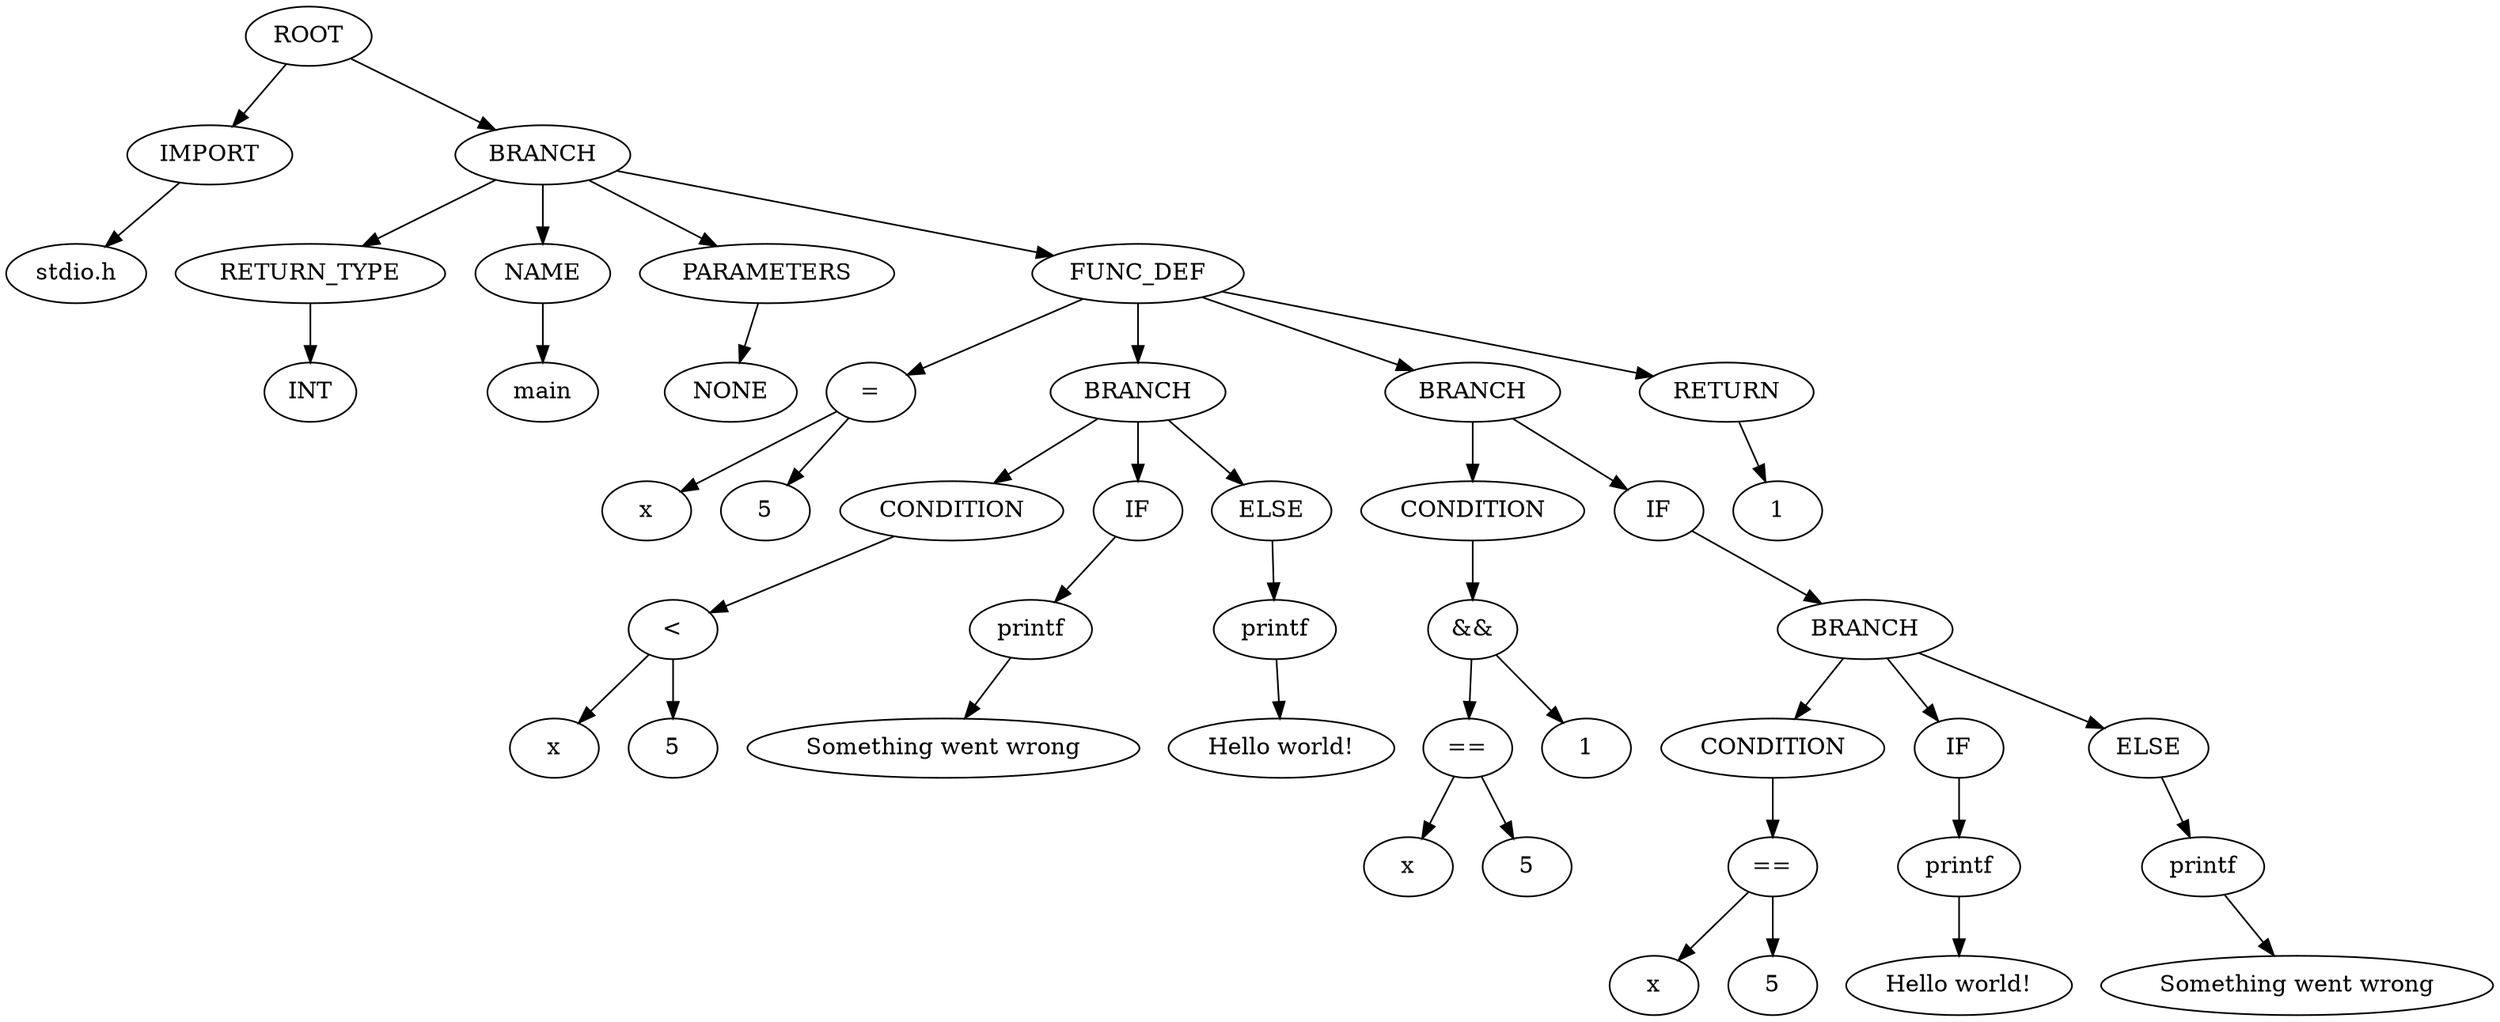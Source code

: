 strict digraph G{
l11[label = "IMPORT"]
l111[label = "BRANCH"]
"ROOT"->"l11"
l11131[label = "stdio.h"]
"l11"->l11131
"ROOT"->"l111"
l111331[label = "RETURN_TYPE"]
l1113311[label = "NAME"]
l11133111[label = "PARAMETERS"]
l111331111[label = "FUNC_DEF"]
"l111"->"l111331"
l11133111131[label = "INT"]
"l111331"->l11133111131
"l111"->"l1113311"
l111331111331[label = "main"]
"l1113311"->l111331111331
"l111"->"l11133111"
l1113311113331[label = "NONE"]
"l11133111"->l1113311113331
"l111"->"l111331111"
l11133111133331[label = "="]
l111331111333311[label = "BRANCH"]
l1113311113333111[label = "BRANCH"]
l11133111133331111[label = "RETURN"]
"l111331111"->"l11133111133331"
l1113311113333111131[label = "x"]
l11133111133331111311[label = "5"]
"l11133111133331"->l1113311113333111131
"l11133111133331"->l11133111133331111311
"l111331111"->"l111331111333311"
l11133111133331111331[label = "CONDITION"]
l111331111333311113311[label = "IF"]
l1113311113333111133111[label = "ELSE"]
"l111331111333311"->"l11133111133331111331"
l111331111333311113311131[label = "<"]
"l11133111133331111331"->"l111331111333311113311131"
l11133111133331111331113131[label = "x"]
l111331111333311113311131311[label = "5"]
"l111331111333311113311131"->l11133111133331111331113131
"l111331111333311113311131"->l111331111333311113311131311
"l111331111333311"->"l111331111333311113311"
l1113311113333111133111331[label = "printf"]
"l111331111333311113311"->"l1113311113333111133111331"
l111331111333311113311133131[label = "Something went wrong"]
"l1113311113333111133111331"->l111331111333311113311133131
"l111331111333311"->"l1113311113333111133111"
l11133111133331111331113331[label = "printf"]
"l1113311113333111133111"->"l11133111133331111331113331"
l1113311113333111133111333131[label = "Hello world!\n"]
"l11133111133331111331113331"->l1113311113333111133111333131
"l111331111"->"l1113311113333111"
l111331111333311113331[label = "CONDITION"]
l1113311113333111133311[label = "IF"]
"l1113311113333111"->"l111331111333311113331"
l111331111333311113331131[label = "&&"]
"l111331111333311113331"->"l111331111333311113331131"
l11133111133331111333113131[label = "=="]
l111331111333311113331131311[label = "1"]
"l111331111333311113331131"->"l11133111133331111333113131"
l11133111133331111333113131131[label = "x"]
l111331111333311113331131311311[label = "5"]
"l11133111133331111333113131"->l11133111133331111333113131131
"l11133111133331111333113131"->l111331111333311113331131311311
"l111331111333311113331131"->l111331111333311113331131311
"l1113311113333111"->"l1113311113333111133311"
l1113311113333111133311331[label = "BRANCH"]
"l1113311113333111133311"->"l1113311113333111133311331"
l111331111333311113331133131[label = "CONDITION"]
l1113311113333111133311331311[label = "IF"]
l11133111133331111333113313111[label = "ELSE"]
"l1113311113333111133311331"->"l111331111333311113331133131"
l1113311113333111133311331311131[label = "=="]
"l111331111333311113331133131"->"l1113311113333111133311331311131"
l111331111333311113331133131113131[label = "x"]
l1113311113333111133311331311131311[label = "5"]
"l1113311113333111133311331311131"->l111331111333311113331133131113131
"l1113311113333111133311331311131"->l1113311113333111133311331311131311
"l1113311113333111133311331"->"l1113311113333111133311331311"
l11133111133331111333113313111331[label = "printf"]
"l1113311113333111133311331311"->"l11133111133331111333113313111331"
l1113311113333111133311331311133131[label = "Hello world!\n"]
"l11133111133331111333113313111331"->l1113311113333111133311331311133131
"l1113311113333111133311331"->"l11133111133331111333113313111"
l111331111333311113331133131113331[label = "printf"]
"l11133111133331111333113313111"->"l111331111333311113331133131113331"
l11133111133331111333113313111333131[label = "Something went wrong"]
"l111331111333311113331133131113331"->l11133111133331111333113313111333131
"l111331111"->"l11133111133331111"
l1113311113333111133331[label = "1"]
"l11133111133331111"->l1113311113333111133331
}
